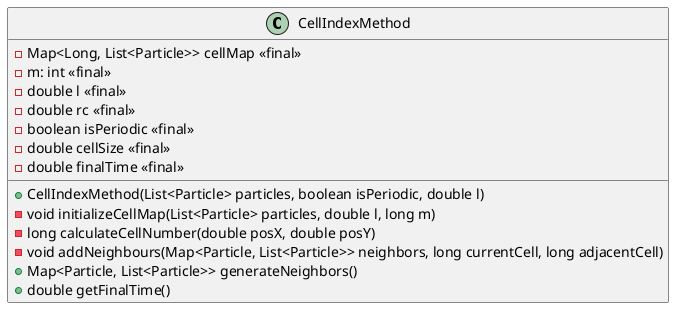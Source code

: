 @startuml
class CellIndexMethod {
    -Map<Long, List<Particle>> cellMap <<final>>
    -m: int <<final>>
    -double l <<final>>
    -double rc <<final>>
    -boolean isPeriodic <<final>>
    -double cellSize <<final>>
    -double finalTime <<final>>

    +CellIndexMethod(List<Particle> particles, boolean isPeriodic, double l)
    -void initializeCellMap(List<Particle> particles, double l, long m)
    -long calculateCellNumber(double posX, double posY)
    -void addNeighbours(Map<Particle, List<Particle>> neighbors, long currentCell, long adjacentCell)
    +Map<Particle, List<Particle>> generateNeighbors()
    +double getFinalTime()
}

@enduml